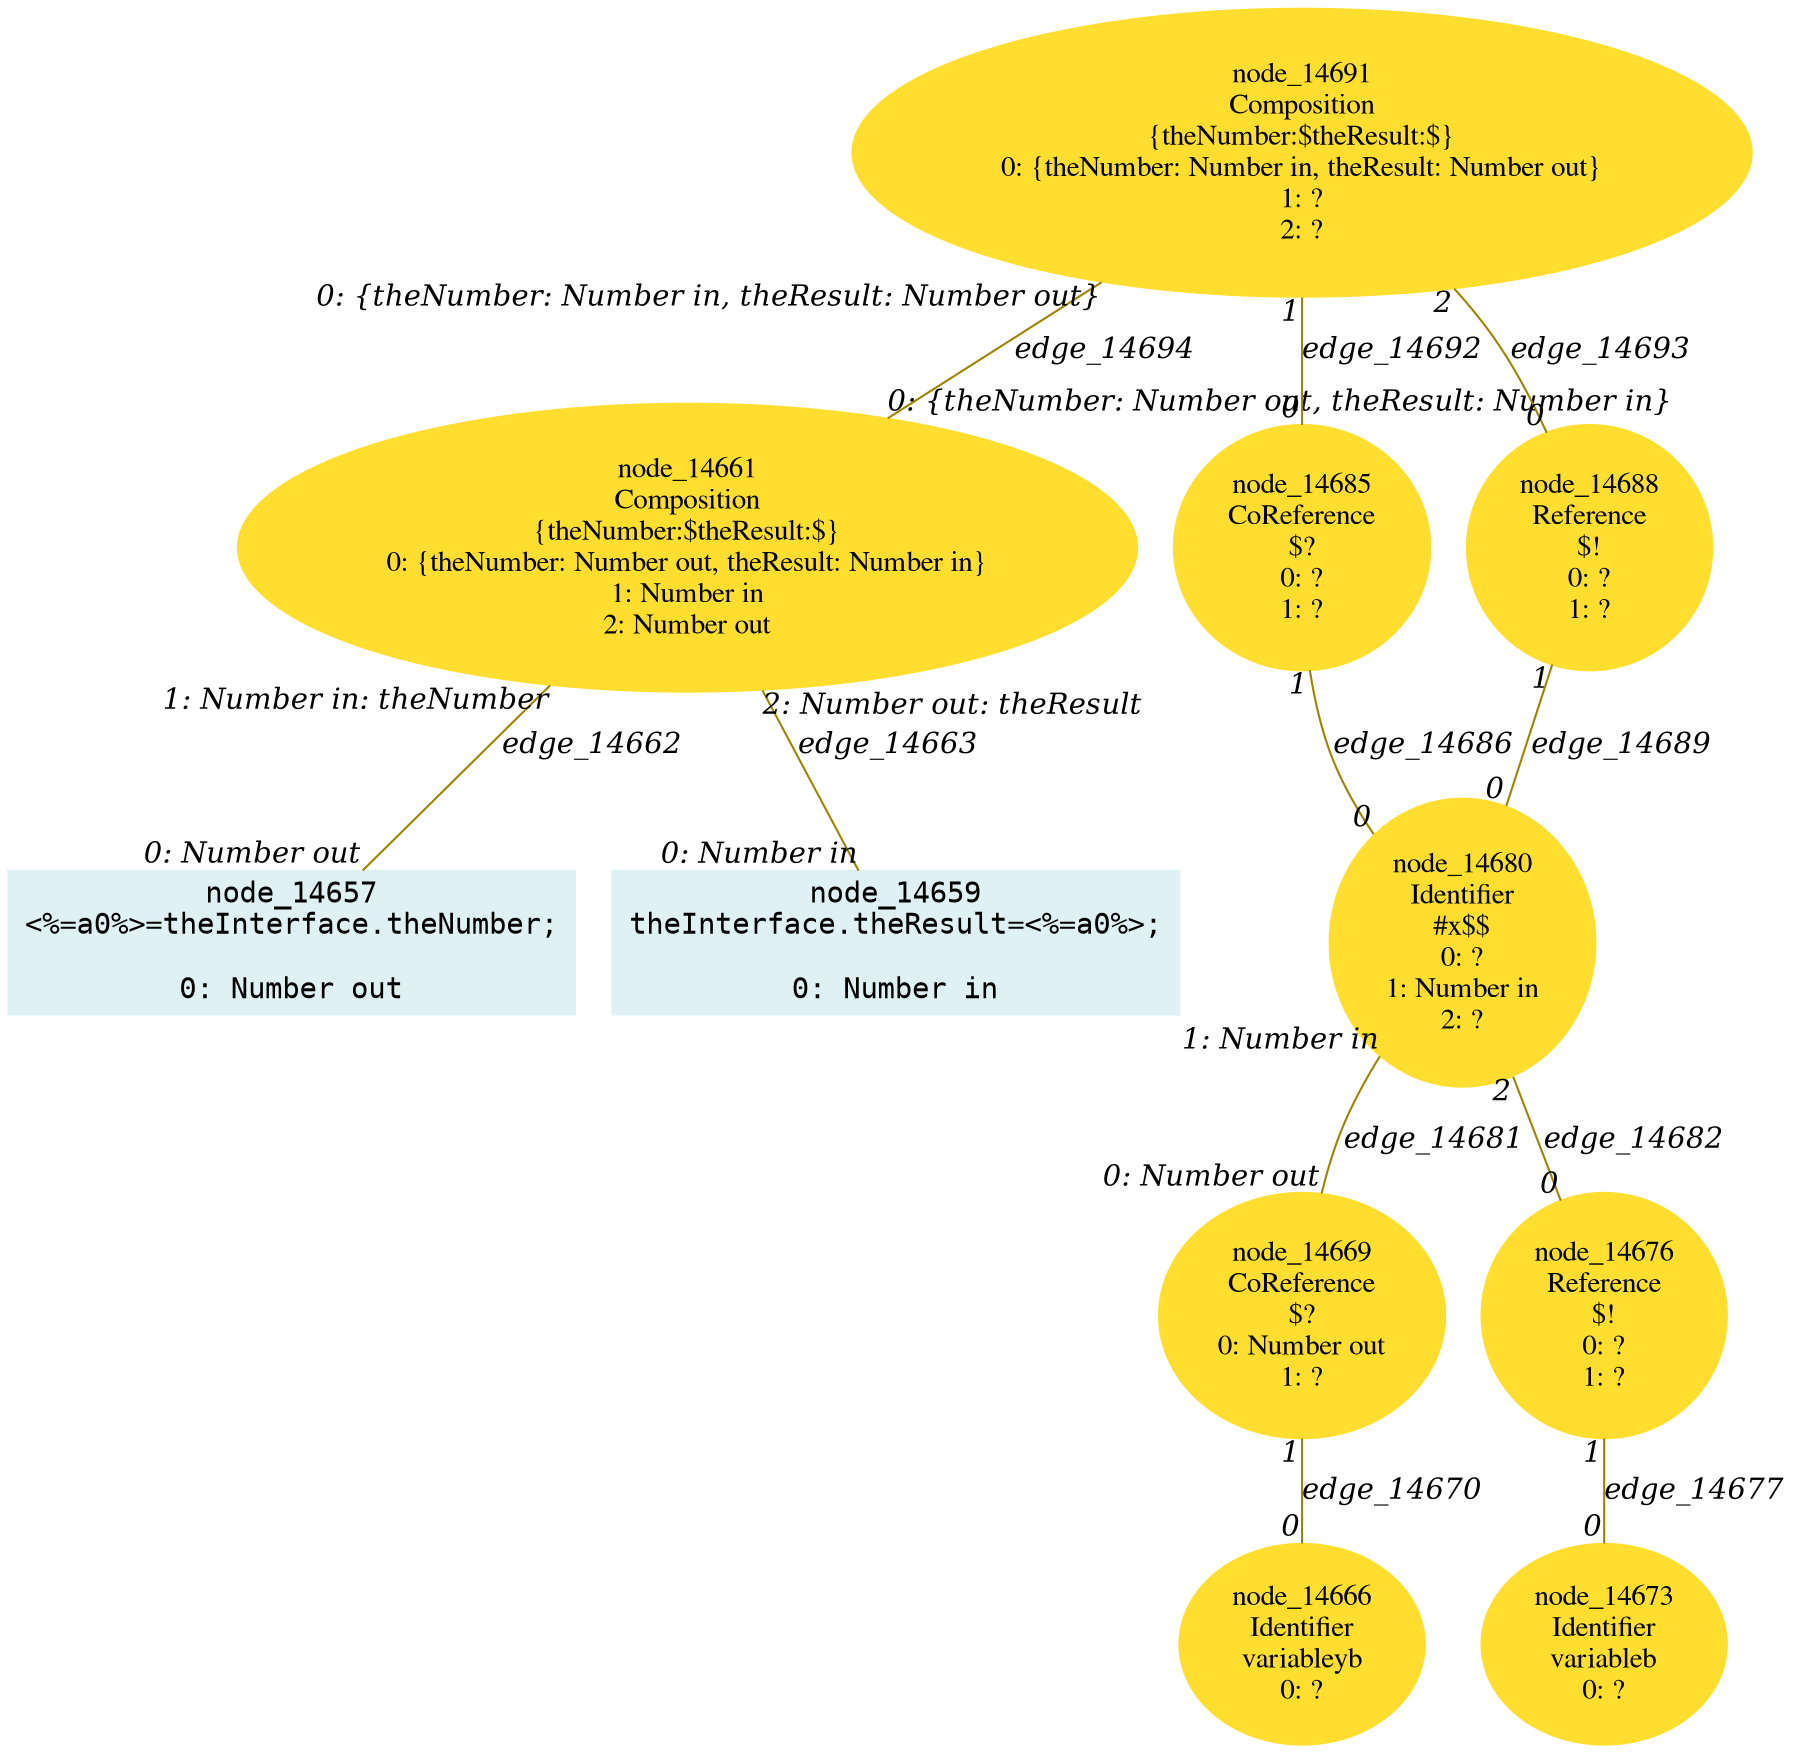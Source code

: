 digraph g{node_14657 [shape="box", style="filled", color="#dff1f2", fontname="Courier", label="node_14657
<%=a0%>=theInterface.theNumber;

0: Number out" ]
node_14659 [shape="box", style="filled", color="#dff1f2", fontname="Courier", label="node_14659
theInterface.theResult=<%=a0%>;

0: Number in" ]
node_14661 [shape="ellipse", style="filled", color="#ffde2f", fontname="Times", label="node_14661
Composition
{theNumber:$theResult:$}
0: {theNumber: Number out, theResult: Number in}
1: Number in
2: Number out" ]
node_14666 [shape="ellipse", style="filled", color="#ffde2f", fontname="Times", label="node_14666
Identifier
variableyb
0: ?" ]
node_14669 [shape="ellipse", style="filled", color="#ffde2f", fontname="Times", label="node_14669
CoReference
$?
0: Number out
1: ?" ]
node_14673 [shape="ellipse", style="filled", color="#ffde2f", fontname="Times", label="node_14673
Identifier
variableb
0: ?" ]
node_14676 [shape="ellipse", style="filled", color="#ffde2f", fontname="Times", label="node_14676
Reference
$!
0: ?
1: ?" ]
node_14680 [shape="ellipse", style="filled", color="#ffde2f", fontname="Times", label="node_14680
Identifier
#x$$
0: ?
1: Number in
2: ?" ]
node_14685 [shape="ellipse", style="filled", color="#ffde2f", fontname="Times", label="node_14685
CoReference
$?
0: ?
1: ?" ]
node_14688 [shape="ellipse", style="filled", color="#ffde2f", fontname="Times", label="node_14688
Reference
$!
0: ?
1: ?" ]
node_14691 [shape="ellipse", style="filled", color="#ffde2f", fontname="Times", label="node_14691
Composition
{theNumber:$theResult:$}
0: {theNumber: Number in, theResult: Number out}
1: ?
2: ?" ]
node_14661 -> node_14657 [dir=none, arrowHead=none, fontname="Times-Italic", arrowsize=1, color="#9d8400", label="edge_14662",  headlabel="0: Number out", taillabel="1: Number in: theNumber" ]
node_14661 -> node_14659 [dir=none, arrowHead=none, fontname="Times-Italic", arrowsize=1, color="#9d8400", label="edge_14663",  headlabel="0: Number in", taillabel="2: Number out: theResult" ]
node_14669 -> node_14666 [dir=none, arrowHead=none, fontname="Times-Italic", arrowsize=1, color="#9d8400", label="edge_14670",  headlabel="0", taillabel="1" ]
node_14676 -> node_14673 [dir=none, arrowHead=none, fontname="Times-Italic", arrowsize=1, color="#9d8400", label="edge_14677",  headlabel="0", taillabel="1" ]
node_14680 -> node_14669 [dir=none, arrowHead=none, fontname="Times-Italic", arrowsize=1, color="#9d8400", label="edge_14681",  headlabel="0: Number out", taillabel="1: Number in" ]
node_14680 -> node_14676 [dir=none, arrowHead=none, fontname="Times-Italic", arrowsize=1, color="#9d8400", label="edge_14682",  headlabel="0", taillabel="2" ]
node_14685 -> node_14680 [dir=none, arrowHead=none, fontname="Times-Italic", arrowsize=1, color="#9d8400", label="edge_14686",  headlabel="0", taillabel="1" ]
node_14688 -> node_14680 [dir=none, arrowHead=none, fontname="Times-Italic", arrowsize=1, color="#9d8400", label="edge_14689",  headlabel="0", taillabel="1" ]
node_14691 -> node_14685 [dir=none, arrowHead=none, fontname="Times-Italic", arrowsize=1, color="#9d8400", label="edge_14692",  headlabel="0", taillabel="1" ]
node_14691 -> node_14688 [dir=none, arrowHead=none, fontname="Times-Italic", arrowsize=1, color="#9d8400", label="edge_14693",  headlabel="0", taillabel="2" ]
node_14691 -> node_14661 [dir=none, arrowHead=none, fontname="Times-Italic", arrowsize=1, color="#9d8400", label="edge_14694",  headlabel="0: {theNumber: Number out, theResult: Number in}", taillabel="0: {theNumber: Number in, theResult: Number out}" ]
}